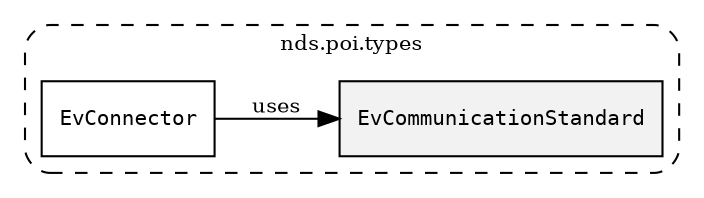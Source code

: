 /**
 * This dot file creates symbol collaboration diagram for EvCommunicationStandard.
 */
digraph ZSERIO
{
    node [shape=box, fontsize=10];
    rankdir="LR";
    fontsize=10;
    tooltip="EvCommunicationStandard collaboration diagram";

    subgraph "cluster_nds.poi.types"
    {
        style="dashed, rounded";
        label="nds.poi.types";
        tooltip="Package nds.poi.types";
        href="../../../content/packages/nds.poi.types.html#Package-nds-poi-types";
        target="_parent";

        "EvCommunicationStandard" [style="filled", fillcolor="#0000000D", target="_parent", label=<<font face="monospace"><table align="center" border="0" cellspacing="0" cellpadding="0"><tr><td href="../../../content/packages/nds.poi.types.html#Enum-EvCommunicationStandard" title="Enum defined in nds.poi.types">EvCommunicationStandard</td></tr></table></font>>];
        "EvConnector" [target="_parent", label=<<font face="monospace"><table align="center" border="0" cellspacing="0" cellpadding="0"><tr><td href="../../../content/packages/nds.poi.types.html#Structure-EvConnector" title="Structure defined in nds.poi.types">EvConnector</td></tr></table></font>>];
    }

    "EvConnector" -> "EvCommunicationStandard" [label="uses", fontsize=10];
}
